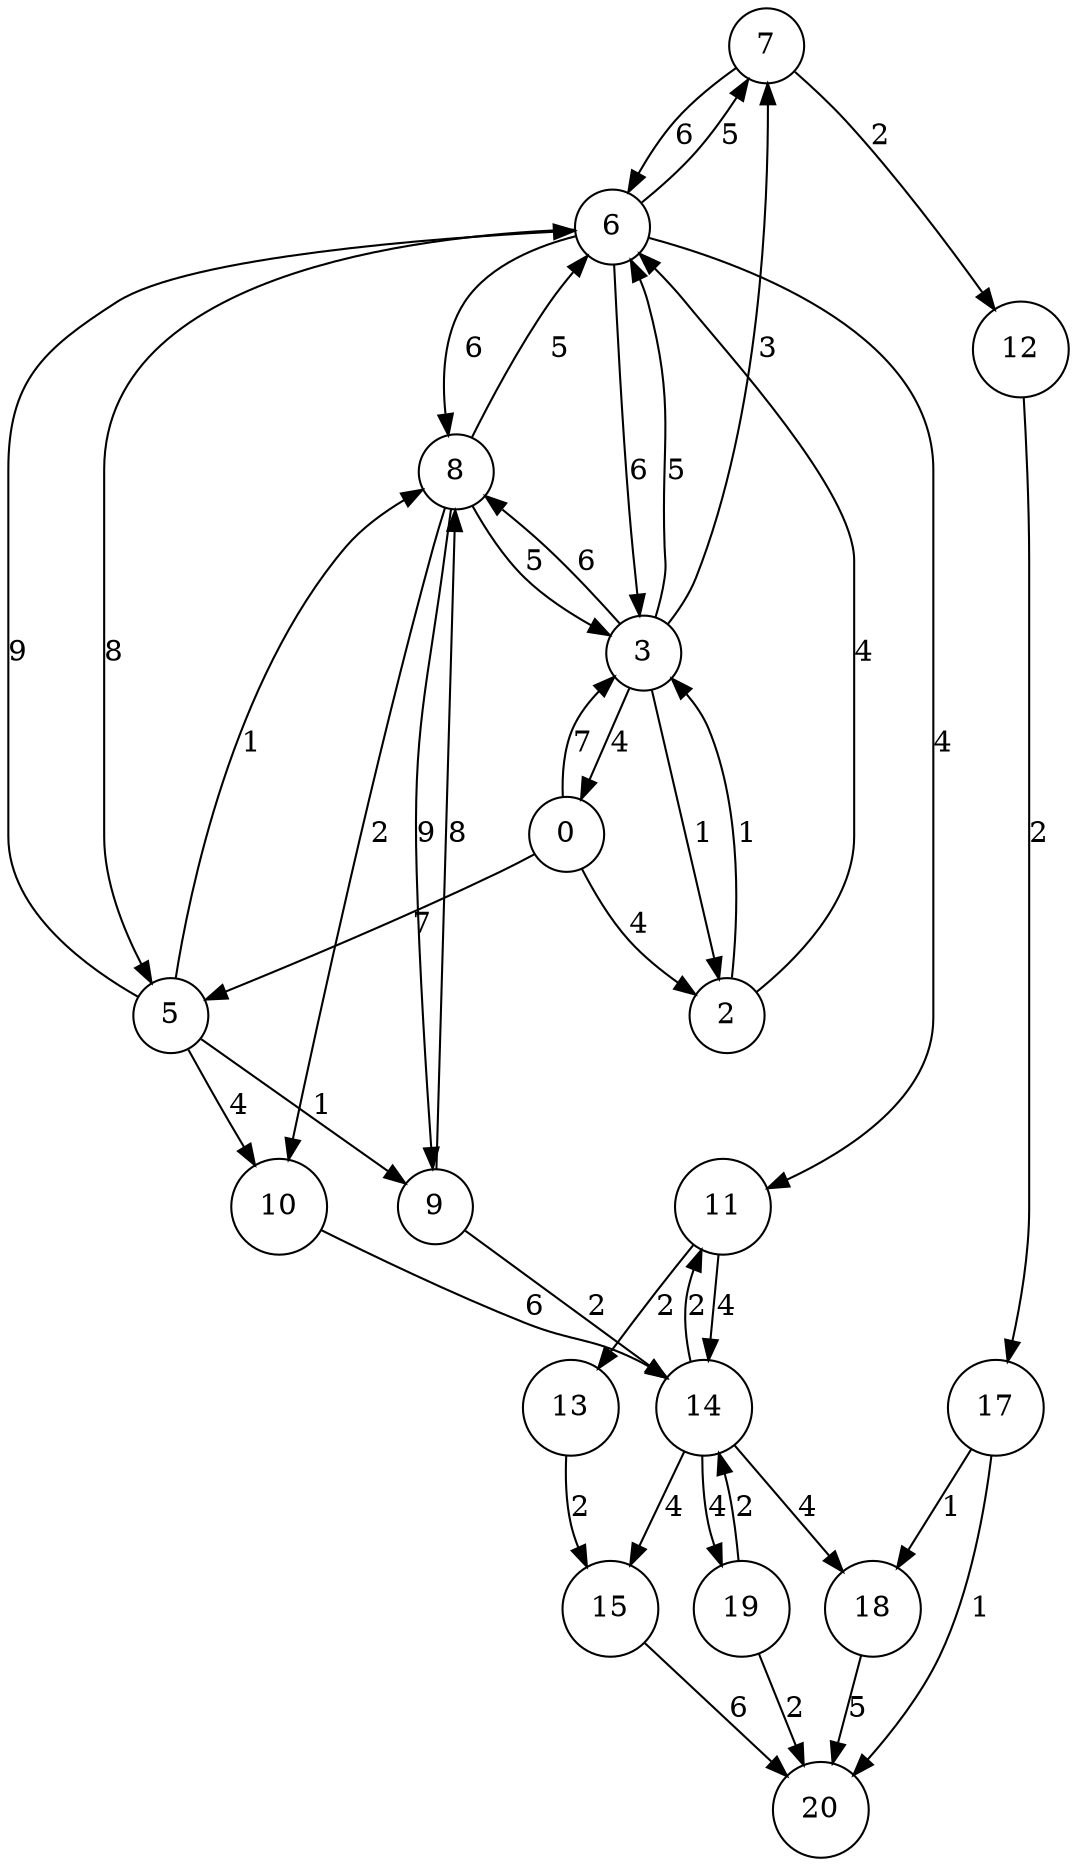 digraph G {
node[shape=circle];
"7" -> "6" [label=6];
"9" -> "8" [label=8];
"10" -> "14" [label=6];
"8" -> "9" [label=9];
"7" -> "12" [label=2];
"13" -> "15" [label=2];
"12" -> "17" [label=2];
"2" -> "3" [label=1];
"6" -> "7" [label=5];
"8" -> "3" [label=5];
"5" -> "10" [label=4];
"6" -> "3" [label=6];
"0" -> "5" [label=7];
"17" -> "18" [label=1];
"11" -> "14" [label=4];
"8" -> "6" [label=5];
"3" -> "0" [label=4];
"11" -> "13" [label=2];
"8" -> "10" [label=2];
"14" -> "19" [label=4];
"6" -> "5" [label=8];
"15" -> "20" [label=6];
"14" -> "15" [label=4];
"9" -> "14" [label=2];
"0" -> "3" [label=7];
"5" -> "6" [label=9];
"5" -> "8" [label=1];
"14" -> "11" [label=2];
"6" -> "8" [label=6];
"6" -> "11" [label=4];
"5" -> "9" [label=1];
"3" -> "6" [label=5];
"19" -> "14" [label=2];
"0" -> "2" [label=4];
"14" -> "18" [label=4];
"3" -> "8" [label=6];
"3" -> "7" [label=3];
"2" -> "6" [label=4];
"18" -> "20" [label=5];
"3" -> "2" [label=1];
"19" -> "20" [label=2];
"17" -> "20" [label=1];
}
